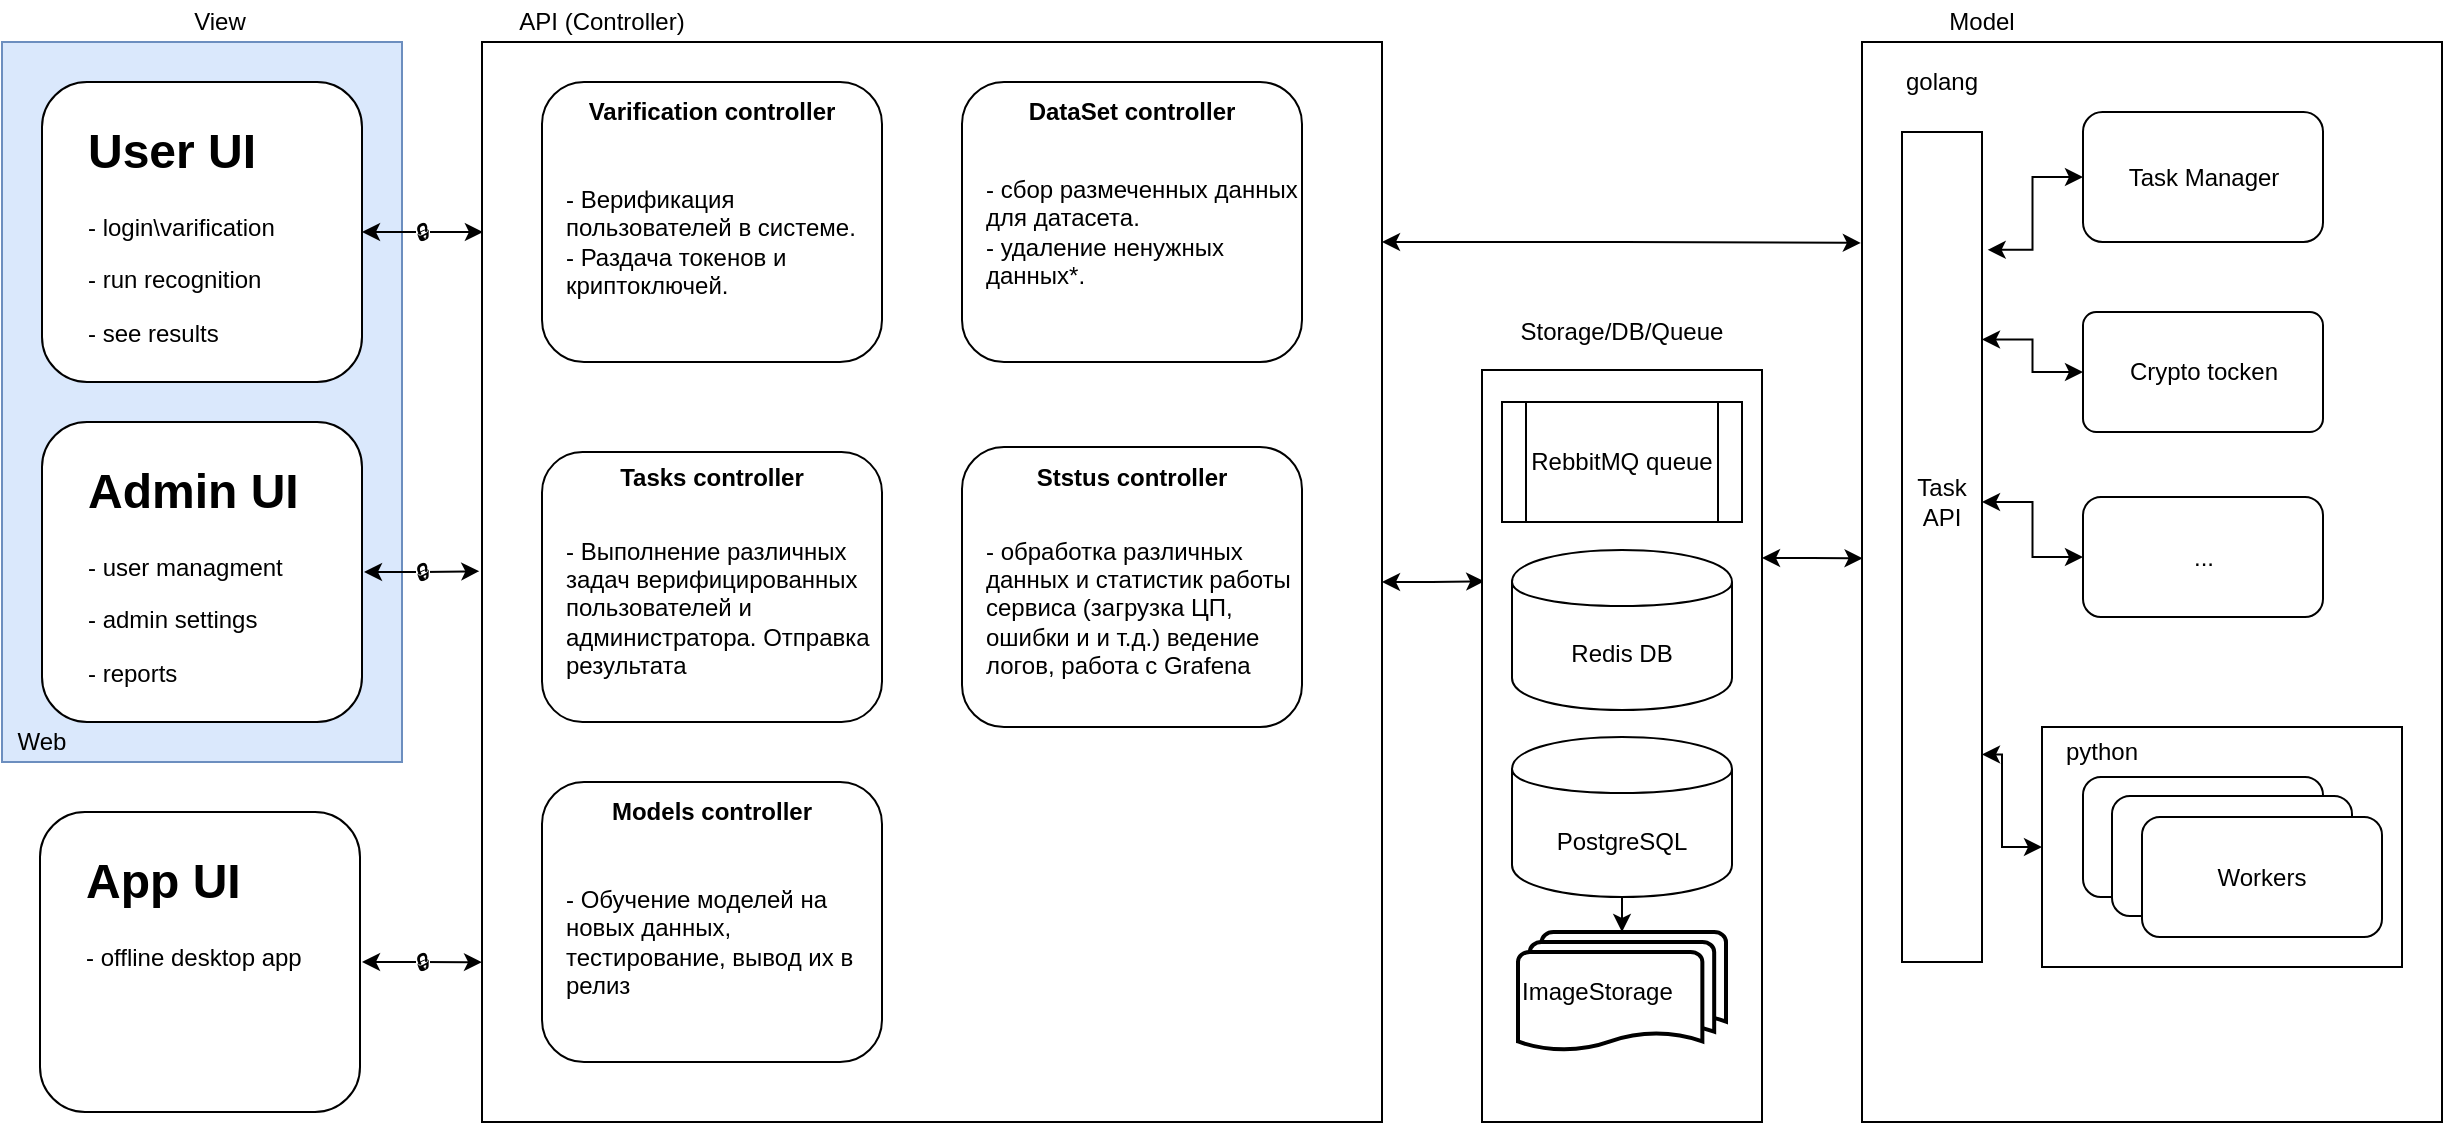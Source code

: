 <mxfile version="10.6.5" type="device"><diagram id="jecdC-yxg9Q4qR3UUYf2" name="Page-1"><mxGraphModel dx="1329" dy="751" grid="1" gridSize="10" guides="1" tooltips="1" connect="1" arrows="1" fold="1" page="1" pageScale="1" pageWidth="827" pageHeight="1169" math="0" shadow="0"><root><mxCell id="0"/><mxCell id="1" parent="0"/><mxCell id="GP8HoPJoS4NtC_Uo789s-1" value="" style="rounded=0;whiteSpace=wrap;html=1;fillColor=#dae8fc;strokeColor=#6c8ebf;" parent="1" vertex="1"><mxGeometry x="100" y="40" width="200" height="360" as="geometry"/></mxCell><mxCell id="GP8HoPJoS4NtC_Uo789s-2" value="View" style="text;html=1;strokeColor=none;fillColor=none;align=center;verticalAlign=middle;whiteSpace=wrap;rounded=0;" parent="1" vertex="1"><mxGeometry x="168.5" y="19.667" width="80" height="20" as="geometry"/></mxCell><mxCell id="GP8HoPJoS4NtC_Uo789s-50" value="🔒" style="edgeStyle=orthogonalEdgeStyle;rounded=0;orthogonalLoop=1;jettySize=auto;html=1;exitX=1;exitY=0.5;exitDx=0;exitDy=0;entryX=0.001;entryY=0.176;entryDx=0;entryDy=0;entryPerimeter=0;startArrow=classic;startFill=1;" parent="1" source="GP8HoPJoS4NtC_Uo789s-3" target="GP8HoPJoS4NtC_Uo789s-11" edge="1"><mxGeometry relative="1" as="geometry"/></mxCell><mxCell id="GP8HoPJoS4NtC_Uo789s-3" value="" style="rounded=1;whiteSpace=wrap;html=1;" parent="1" vertex="1"><mxGeometry x="120" y="60" width="160" height="150" as="geometry"/></mxCell><mxCell id="GP8HoPJoS4NtC_Uo789s-4" value="&lt;h1&gt;User UI&lt;br&gt;&lt;/h1&gt;&lt;p&gt;- login\varification&lt;/p&gt;&lt;p&gt;- run recognition&lt;/p&gt;&lt;p&gt;- see results&lt;br&gt;&lt;/p&gt;" style="text;html=1;strokeColor=none;fillColor=none;spacing=5;spacingTop=-20;whiteSpace=wrap;overflow=hidden;rounded=0;" parent="1" vertex="1"><mxGeometry x="137.5" y="75" width="125" height="120" as="geometry"/></mxCell><mxCell id="GP8HoPJoS4NtC_Uo789s-5" value="" style="rounded=1;whiteSpace=wrap;html=1;" parent="1" vertex="1"><mxGeometry x="120" y="230" width="160" height="150" as="geometry"/></mxCell><mxCell id="GP8HoPJoS4NtC_Uo789s-53" value="🔒" style="edgeStyle=orthogonalEdgeStyle;rounded=0;orthogonalLoop=1;jettySize=auto;html=1;exitX=1;exitY=0.5;exitDx=0;exitDy=0;entryX=-0.003;entryY=0.49;entryDx=0;entryDy=0;entryPerimeter=0;startArrow=classic;startFill=1;" parent="1" source="GP8HoPJoS4NtC_Uo789s-6" target="GP8HoPJoS4NtC_Uo789s-11" edge="1"><mxGeometry relative="1" as="geometry"/></mxCell><mxCell id="GP8HoPJoS4NtC_Uo789s-6" value="&lt;h1&gt;Admin UI&lt;br&gt;&lt;/h1&gt;&lt;p&gt;- user managment&lt;br&gt;&lt;/p&gt;&lt;p&gt;- admin settings&lt;br&gt;&lt;/p&gt;&lt;p&gt;- reports&lt;br&gt;&lt;/p&gt;" style="text;html=1;strokeColor=none;fillColor=none;spacing=5;spacingTop=-20;whiteSpace=wrap;overflow=hidden;rounded=0;" parent="1" vertex="1"><mxGeometry x="138" y="245" width="143" height="120" as="geometry"/></mxCell><mxCell id="GP8HoPJoS4NtC_Uo789s-7" value="" style="rounded=1;whiteSpace=wrap;html=1;" parent="1" vertex="1"><mxGeometry x="119" y="425" width="160" height="150" as="geometry"/></mxCell><mxCell id="GP8HoPJoS4NtC_Uo789s-57" value="🔒" style="edgeStyle=orthogonalEdgeStyle;rounded=0;orthogonalLoop=1;jettySize=auto;html=1;exitX=1;exitY=0.5;exitDx=0;exitDy=0;entryX=0;entryY=0.852;entryDx=0;entryDy=0;entryPerimeter=0;startArrow=classic;startFill=1;" parent="1" source="GP8HoPJoS4NtC_Uo789s-8" target="GP8HoPJoS4NtC_Uo789s-11" edge="1"><mxGeometry relative="1" as="geometry"/></mxCell><mxCell id="GP8HoPJoS4NtC_Uo789s-8" value="&lt;h1&gt;App UI&lt;br&gt;&lt;/h1&gt;&lt;p&gt;- offline desktop app &lt;br&gt;&lt;/p&gt;" style="text;html=1;strokeColor=none;fillColor=none;spacing=5;spacingTop=-20;whiteSpace=wrap;overflow=hidden;rounded=0;" parent="1" vertex="1"><mxGeometry x="137" y="440" width="143" height="120" as="geometry"/></mxCell><mxCell id="GP8HoPJoS4NtC_Uo789s-10" value="Web" style="text;html=1;strokeColor=none;fillColor=none;align=center;verticalAlign=middle;whiteSpace=wrap;rounded=0;" parent="1" vertex="1"><mxGeometry x="100" y="380" width="40" height="20" as="geometry"/></mxCell><mxCell id="GP8HoPJoS4NtC_Uo789s-58" style="edgeStyle=orthogonalEdgeStyle;rounded=0;orthogonalLoop=1;jettySize=auto;html=1;exitX=1;exitY=0.5;exitDx=0;exitDy=0;entryX=0.008;entryY=0.281;entryDx=0;entryDy=0;entryPerimeter=0;startArrow=classic;startFill=1;" parent="1" source="GP8HoPJoS4NtC_Uo789s-11" target="GP8HoPJoS4NtC_Uo789s-28" edge="1"><mxGeometry relative="1" as="geometry"/></mxCell><mxCell id="GP8HoPJoS4NtC_Uo789s-60" style="edgeStyle=orthogonalEdgeStyle;rounded=0;orthogonalLoop=1;jettySize=auto;html=1;startArrow=classic;startFill=1;entryX=-0.002;entryY=0.186;entryDx=0;entryDy=0;entryPerimeter=0;" parent="1" target="GP8HoPJoS4NtC_Uo789s-33" edge="1"><mxGeometry relative="1" as="geometry"><mxPoint x="790" y="140" as="sourcePoint"/><Array as="points"><mxPoint x="910" y="140"/></Array></mxGeometry></mxCell><mxCell id="GP8HoPJoS4NtC_Uo789s-11" value="" style="rounded=0;whiteSpace=wrap;html=1;" parent="1" vertex="1"><mxGeometry x="340" y="40" width="450" height="540" as="geometry"/></mxCell><mxCell id="GP8HoPJoS4NtC_Uo789s-12" value="API (Controller)" style="text;html=1;strokeColor=none;fillColor=none;align=center;verticalAlign=middle;whiteSpace=wrap;rounded=0;" parent="1" vertex="1"><mxGeometry x="340" y="19.5" width="120" height="20" as="geometry"/></mxCell><mxCell id="GP8HoPJoS4NtC_Uo789s-13" value="" style="rounded=1;whiteSpace=wrap;html=1;" parent="1" vertex="1"><mxGeometry x="370" y="60" width="170" height="140" as="geometry"/></mxCell><mxCell id="GP8HoPJoS4NtC_Uo789s-14" value="" style="rounded=1;whiteSpace=wrap;html=1;" parent="1" vertex="1"><mxGeometry x="370" y="245" width="170" height="135" as="geometry"/></mxCell><mxCell id="GP8HoPJoS4NtC_Uo789s-15" value="" style="rounded=1;whiteSpace=wrap;html=1;" parent="1" vertex="1"><mxGeometry x="370" y="410" width="170" height="140" as="geometry"/></mxCell><mxCell id="GP8HoPJoS4NtC_Uo789s-16" value="&lt;b&gt;Varification controller&lt;/b&gt;" style="text;html=1;strokeColor=none;fillColor=none;align=center;verticalAlign=middle;whiteSpace=wrap;rounded=0;" parent="1" vertex="1"><mxGeometry x="370" y="65" width="170" height="20" as="geometry"/></mxCell><mxCell id="GP8HoPJoS4NtC_Uo789s-17" value="&lt;div&gt;- Верификация пользователей в системе.&lt;/div&gt;&lt;div&gt;- Раздача токенов и криптоключей.&lt;/div&gt;" style="text;html=1;strokeColor=none;fillColor=none;align=left;verticalAlign=middle;whiteSpace=wrap;rounded=0;" parent="1" vertex="1"><mxGeometry x="380" y="85" width="160" height="110" as="geometry"/></mxCell><mxCell id="GP8HoPJoS4NtC_Uo789s-18" value="&lt;b&gt;Tasks controller&lt;/b&gt;" style="text;html=1;strokeColor=none;fillColor=none;align=center;verticalAlign=middle;whiteSpace=wrap;rounded=0;" parent="1" vertex="1"><mxGeometry x="370" y="247.5" width="170" height="20" as="geometry"/></mxCell><mxCell id="GP8HoPJoS4NtC_Uo789s-19" value="- Выполнение различных задач верифицированных пользователей и администратора. Отправка результата" style="text;html=1;strokeColor=none;fillColor=none;align=left;verticalAlign=middle;whiteSpace=wrap;rounded=0;" parent="1" vertex="1"><mxGeometry x="380" y="267.5" width="160" height="110" as="geometry"/></mxCell><mxCell id="GP8HoPJoS4NtC_Uo789s-20" value="&lt;b&gt;Models controller&lt;/b&gt;" style="text;html=1;strokeColor=none;fillColor=none;align=center;verticalAlign=middle;whiteSpace=wrap;rounded=0;" parent="1" vertex="1"><mxGeometry x="370" y="415" width="170" height="20" as="geometry"/></mxCell><mxCell id="GP8HoPJoS4NtC_Uo789s-21" value="- Обучение моделей на новых данных, тестирование, вывод их в релиз" style="text;html=1;strokeColor=none;fillColor=none;align=left;verticalAlign=middle;whiteSpace=wrap;rounded=0;" parent="1" vertex="1"><mxGeometry x="380" y="435" width="160" height="110" as="geometry"/></mxCell><mxCell id="GP8HoPJoS4NtC_Uo789s-22" value="" style="rounded=1;whiteSpace=wrap;html=1;" parent="1" vertex="1"><mxGeometry x="580" y="60" width="170" height="140" as="geometry"/></mxCell><mxCell id="GP8HoPJoS4NtC_Uo789s-23" value="&lt;b&gt;DataSet controller&lt;/b&gt;" style="text;html=1;strokeColor=none;fillColor=none;align=center;verticalAlign=middle;whiteSpace=wrap;rounded=0;" parent="1" vertex="1"><mxGeometry x="580" y="65" width="170" height="20" as="geometry"/></mxCell><mxCell id="GP8HoPJoS4NtC_Uo789s-24" value="&lt;div&gt;- сбор размеченных данных для датасета.&lt;/div&gt;&lt;div&gt;- удаление ненужных данных*.&lt;br&gt;&lt;/div&gt;" style="text;html=1;strokeColor=none;fillColor=none;align=left;verticalAlign=middle;whiteSpace=wrap;rounded=0;" parent="1" vertex="1"><mxGeometry x="590" y="80" width="160" height="110" as="geometry"/></mxCell><mxCell id="GP8HoPJoS4NtC_Uo789s-25" value="" style="rounded=1;whiteSpace=wrap;html=1;" parent="1" vertex="1"><mxGeometry x="580" y="242.5" width="170" height="140" as="geometry"/></mxCell><mxCell id="GP8HoPJoS4NtC_Uo789s-26" value="&lt;b&gt;Ststus controller&lt;/b&gt;" style="text;html=1;strokeColor=none;fillColor=none;align=center;verticalAlign=middle;whiteSpace=wrap;rounded=0;" parent="1" vertex="1"><mxGeometry x="580" y="247.5" width="170" height="20" as="geometry"/></mxCell><mxCell id="GP8HoPJoS4NtC_Uo789s-27" value="- обработка различных данных и статистик работы сервиса (загрузка ЦП, ошибки и и т.д.) ведение логов, работа с Grafena " style="text;html=1;strokeColor=none;fillColor=none;align=left;verticalAlign=middle;whiteSpace=wrap;rounded=0;" parent="1" vertex="1"><mxGeometry x="590" y="267.5" width="160" height="110" as="geometry"/></mxCell><mxCell id="GP8HoPJoS4NtC_Uo789s-59" style="edgeStyle=orthogonalEdgeStyle;rounded=0;orthogonalLoop=1;jettySize=auto;html=1;exitX=1;exitY=0.25;exitDx=0;exitDy=0;entryX=0.001;entryY=0.478;entryDx=0;entryDy=0;entryPerimeter=0;startArrow=classic;startFill=1;" parent="1" source="GP8HoPJoS4NtC_Uo789s-28" target="GP8HoPJoS4NtC_Uo789s-33" edge="1"><mxGeometry relative="1" as="geometry"/></mxCell><mxCell id="GP8HoPJoS4NtC_Uo789s-28" value="" style="rounded=0;whiteSpace=wrap;html=1;align=left;" parent="1" vertex="1"><mxGeometry x="840" y="204" width="140" height="376" as="geometry"/></mxCell><mxCell id="GP8HoPJoS4NtC_Uo789s-29" value="Storage/DB/Queue" style="text;html=1;strokeColor=none;fillColor=none;align=center;verticalAlign=middle;whiteSpace=wrap;rounded=0;" parent="1" vertex="1"><mxGeometry x="845" y="175" width="130" height="20" as="geometry"/></mxCell><mxCell id="WgArFctjlbFSMcoT9PnX-2" style="edgeStyle=orthogonalEdgeStyle;rounded=0;orthogonalLoop=1;jettySize=auto;html=1;exitX=0.5;exitY=1;exitDx=0;exitDy=0;" edge="1" parent="1" source="GP8HoPJoS4NtC_Uo789s-30" target="GP8HoPJoS4NtC_Uo789s-31"><mxGeometry relative="1" as="geometry"/></mxCell><mxCell id="GP8HoPJoS4NtC_Uo789s-30" value="PostgreSQL" style="shape=cylinder;whiteSpace=wrap;html=1;boundedLbl=1;backgroundOutline=1;align=center;" parent="1" vertex="1"><mxGeometry x="855" y="387.5" width="110" height="80" as="geometry"/></mxCell><mxCell id="GP8HoPJoS4NtC_Uo789s-31" value="ImageStorage" style="strokeWidth=2;html=1;shape=mxgraph.flowchart.multi-document;whiteSpace=wrap;align=left;" parent="1" vertex="1"><mxGeometry x="858" y="485" width="104" height="60" as="geometry"/></mxCell><mxCell id="GP8HoPJoS4NtC_Uo789s-32" value="RebbitMQ queue" style="shape=process;whiteSpace=wrap;html=1;backgroundOutline=1;align=center;" parent="1" vertex="1"><mxGeometry x="850" y="220" width="120" height="60" as="geometry"/></mxCell><mxCell id="GP8HoPJoS4NtC_Uo789s-33" value="" style="rounded=0;whiteSpace=wrap;html=1;align=left;" parent="1" vertex="1"><mxGeometry x="1030" y="40" width="290" height="540" as="geometry"/></mxCell><mxCell id="GP8HoPJoS4NtC_Uo789s-34" value="Model" style="text;html=1;strokeColor=none;fillColor=none;align=center;verticalAlign=middle;whiteSpace=wrap;rounded=0;" parent="1" vertex="1"><mxGeometry x="1030" y="19.5" width="120" height="20" as="geometry"/></mxCell><mxCell id="GP8HoPJoS4NtC_Uo789s-65" style="edgeStyle=orthogonalEdgeStyle;rounded=0;orthogonalLoop=1;jettySize=auto;html=1;exitX=0;exitY=0.5;exitDx=0;exitDy=0;entryX=1.071;entryY=0.142;entryDx=0;entryDy=0;entryPerimeter=0;startArrow=classic;startFill=1;" parent="1" source="GP8HoPJoS4NtC_Uo789s-35" target="GP8HoPJoS4NtC_Uo789s-48" edge="1"><mxGeometry relative="1" as="geometry"/></mxCell><mxCell id="GP8HoPJoS4NtC_Uo789s-35" value="&lt;div align=&quot;center&quot;&gt;Task Manager&lt;/div&gt;" style="rounded=1;whiteSpace=wrap;html=1;align=center;" parent="1" vertex="1"><mxGeometry x="1140.5" y="75" width="120" height="65" as="geometry"/></mxCell><mxCell id="GP8HoPJoS4NtC_Uo789s-39" value="Crypto tocken" style="rounded=1;whiteSpace=wrap;html=1;align=center;arcSize=11;" parent="1" vertex="1"><mxGeometry x="1140.5" y="175" width="120" height="60" as="geometry"/></mxCell><mxCell id="GP8HoPJoS4NtC_Uo789s-40" value="..." style="rounded=1;whiteSpace=wrap;html=1;align=center;" parent="1" vertex="1"><mxGeometry x="1140.5" y="267.5" width="120" height="60" as="geometry"/></mxCell><mxCell id="GP8HoPJoS4NtC_Uo789s-66" style="edgeStyle=orthogonalEdgeStyle;rounded=0;orthogonalLoop=1;jettySize=auto;html=1;exitX=0;exitY=0.5;exitDx=0;exitDy=0;entryX=1;entryY=0.75;entryDx=0;entryDy=0;startArrow=classic;startFill=1;" parent="1" source="GP8HoPJoS4NtC_Uo789s-41" target="GP8HoPJoS4NtC_Uo789s-48" edge="1"><mxGeometry relative="1" as="geometry"/></mxCell><mxCell id="GP8HoPJoS4NtC_Uo789s-41" value="" style="rounded=0;whiteSpace=wrap;html=1;align=center;" parent="1" vertex="1"><mxGeometry x="1120" y="382.5" width="180" height="120" as="geometry"/></mxCell><mxCell id="GP8HoPJoS4NtC_Uo789s-42" value="" style="rounded=1;whiteSpace=wrap;html=1;align=center;" parent="1" vertex="1"><mxGeometry x="1140.5" y="407.5" width="120" height="60" as="geometry"/></mxCell><mxCell id="GP8HoPJoS4NtC_Uo789s-43" value="" style="rounded=1;whiteSpace=wrap;html=1;align=center;" parent="1" vertex="1"><mxGeometry x="1155" y="417" width="120" height="60" as="geometry"/></mxCell><mxCell id="GP8HoPJoS4NtC_Uo789s-44" value="Workers" style="rounded=1;whiteSpace=wrap;html=1;align=center;" parent="1" vertex="1"><mxGeometry x="1170" y="427.5" width="120" height="60" as="geometry"/></mxCell><mxCell id="GP8HoPJoS4NtC_Uo789s-45" value="python " style="text;html=1;strokeColor=none;fillColor=none;align=center;verticalAlign=middle;whiteSpace=wrap;rounded=0;" parent="1" vertex="1"><mxGeometry x="1130" y="385" width="40" height="20" as="geometry"/></mxCell><mxCell id="GP8HoPJoS4NtC_Uo789s-46" value="golang" style="text;html=1;strokeColor=none;fillColor=none;align=center;verticalAlign=middle;whiteSpace=wrap;rounded=0;" parent="1" vertex="1"><mxGeometry x="1050" y="50" width="40" height="20" as="geometry"/></mxCell><mxCell id="GP8HoPJoS4NtC_Uo789s-64" style="edgeStyle=orthogonalEdgeStyle;rounded=0;orthogonalLoop=1;jettySize=auto;html=1;exitX=1;exitY=0.25;exitDx=0;exitDy=0;entryX=0;entryY=0.5;entryDx=0;entryDy=0;startArrow=classic;startFill=1;" parent="1" source="GP8HoPJoS4NtC_Uo789s-48" target="GP8HoPJoS4NtC_Uo789s-39" edge="1"><mxGeometry relative="1" as="geometry"/></mxCell><mxCell id="GP8HoPJoS4NtC_Uo789s-48" value="" style="rounded=0;whiteSpace=wrap;html=1;align=center;" parent="1" vertex="1"><mxGeometry x="1050" y="85" width="40" height="415" as="geometry"/></mxCell><mxCell id="GP8HoPJoS4NtC_Uo789s-63" style="edgeStyle=orthogonalEdgeStyle;rounded=0;orthogonalLoop=1;jettySize=auto;html=1;exitX=1;exitY=0.5;exitDx=0;exitDy=0;startArrow=classic;startFill=1;" parent="1" source="GP8HoPJoS4NtC_Uo789s-49" target="GP8HoPJoS4NtC_Uo789s-40" edge="1"><mxGeometry relative="1" as="geometry"/></mxCell><mxCell id="GP8HoPJoS4NtC_Uo789s-49" value="Task API" style="text;html=1;strokeColor=none;fillColor=none;align=center;verticalAlign=middle;whiteSpace=wrap;rounded=0;" parent="1" vertex="1"><mxGeometry x="1050" y="260" width="40" height="20" as="geometry"/></mxCell><mxCell id="WgArFctjlbFSMcoT9PnX-1" value="Redis DB" style="shape=cylinder;whiteSpace=wrap;html=1;boundedLbl=1;backgroundOutline=1;align=center;" vertex="1" parent="1"><mxGeometry x="855" y="294" width="110" height="80" as="geometry"/></mxCell></root></mxGraphModel></diagram></mxfile>